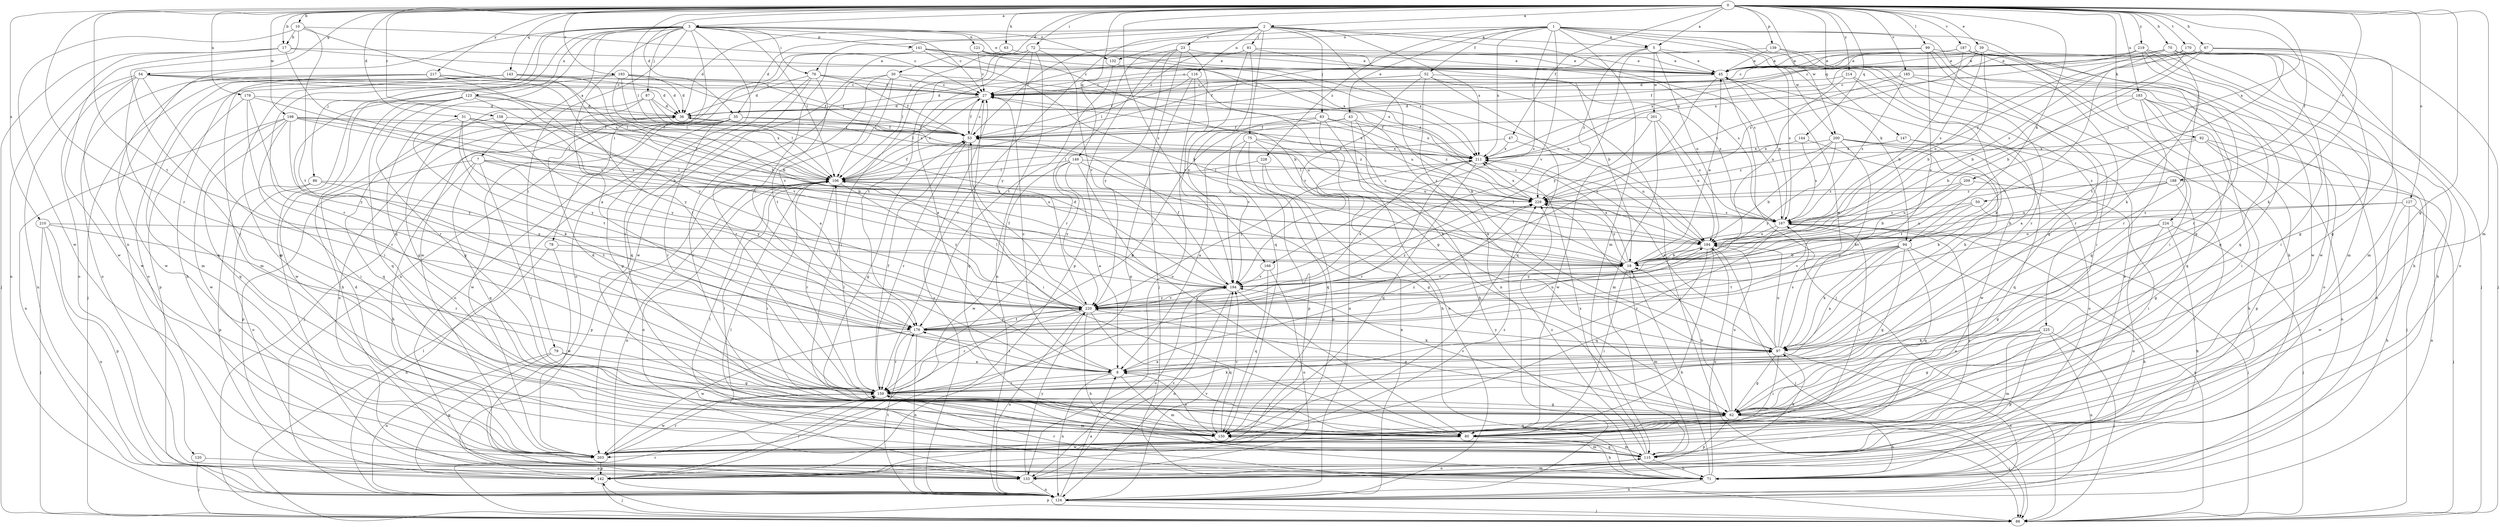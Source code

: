 strict digraph  {
0;
1;
2;
3;
5;
7;
8;
10;
17;
18;
23;
27;
30;
31;
35;
36;
39;
43;
45;
47;
50;
52;
53;
54;
62;
63;
67;
70;
71;
72;
75;
76;
78;
79;
80;
81;
83;
86;
87;
88;
92;
94;
97;
99;
106;
115;
116;
120;
121;
123;
124;
127;
132;
133;
139;
141;
142;
143;
144;
147;
149;
150;
158;
159;
166;
167;
170;
176;
178;
183;
184;
185;
187;
188;
193;
194;
198;
200;
201;
203;
209;
210;
211;
214;
217;
219;
220;
224;
225;
228;
229;
0 -> 2  [label=a];
0 -> 3  [label=a];
0 -> 5  [label=a];
0 -> 10  [label=b];
0 -> 17  [label=b];
0 -> 30  [label=d];
0 -> 31  [label=d];
0 -> 35  [label=d];
0 -> 39  [label=e];
0 -> 47  [label=f];
0 -> 50  [label=f];
0 -> 54  [label=g];
0 -> 62  [label=g];
0 -> 63  [label=h];
0 -> 67  [label=h];
0 -> 70  [label=h];
0 -> 72  [label=i];
0 -> 92  [label=k];
0 -> 94  [label=k];
0 -> 99  [label=l];
0 -> 106  [label=l];
0 -> 115  [label=m];
0 -> 127  [label=o];
0 -> 139  [label=p];
0 -> 143  [label=q];
0 -> 144  [label=q];
0 -> 147  [label=q];
0 -> 149  [label=q];
0 -> 158  [label=r];
0 -> 159  [label=r];
0 -> 166  [label=s];
0 -> 170  [label=t];
0 -> 176  [label=t];
0 -> 178  [label=u];
0 -> 183  [label=u];
0 -> 185  [label=v];
0 -> 187  [label=v];
0 -> 188  [label=v];
0 -> 193  [label=v];
0 -> 198  [label=w];
0 -> 200  [label=w];
0 -> 209  [label=x];
0 -> 210  [label=x];
0 -> 214  [label=y];
0 -> 217  [label=y];
0 -> 219  [label=y];
1 -> 5  [label=a];
1 -> 43  [label=e];
1 -> 52  [label=f];
1 -> 53  [label=f];
1 -> 71  [label=h];
1 -> 94  [label=k];
1 -> 115  [label=m];
1 -> 132  [label=o];
1 -> 166  [label=s];
1 -> 194  [label=v];
1 -> 200  [label=w];
1 -> 211  [label=x];
1 -> 224  [label=z];
1 -> 225  [label=z];
1 -> 228  [label=z];
2 -> 5  [label=a];
2 -> 23  [label=c];
2 -> 35  [label=d];
2 -> 36  [label=d];
2 -> 75  [label=i];
2 -> 76  [label=i];
2 -> 81  [label=j];
2 -> 83  [label=j];
2 -> 97  [label=k];
2 -> 116  [label=n];
2 -> 159  [label=r];
2 -> 167  [label=s];
2 -> 211  [label=x];
3 -> 7  [label=a];
3 -> 8  [label=a];
3 -> 27  [label=c];
3 -> 45  [label=e];
3 -> 76  [label=i];
3 -> 78  [label=i];
3 -> 79  [label=i];
3 -> 80  [label=i];
3 -> 86  [label=j];
3 -> 87  [label=j];
3 -> 106  [label=l];
3 -> 120  [label=n];
3 -> 121  [label=n];
3 -> 123  [label=n];
3 -> 132  [label=o];
3 -> 133  [label=o];
3 -> 141  [label=p];
3 -> 150  [label=q];
3 -> 159  [label=r];
5 -> 45  [label=e];
5 -> 167  [label=s];
5 -> 184  [label=u];
5 -> 201  [label=w];
5 -> 220  [label=y];
5 -> 229  [label=z];
7 -> 71  [label=h];
7 -> 80  [label=i];
7 -> 106  [label=l];
7 -> 142  [label=p];
7 -> 150  [label=q];
7 -> 184  [label=u];
7 -> 220  [label=y];
8 -> 27  [label=c];
8 -> 80  [label=i];
8 -> 115  [label=m];
8 -> 124  [label=n];
8 -> 159  [label=r];
8 -> 176  [label=t];
8 -> 229  [label=z];
10 -> 17  [label=b];
10 -> 27  [label=c];
10 -> 80  [label=i];
10 -> 167  [label=s];
10 -> 176  [label=t];
10 -> 203  [label=w];
17 -> 45  [label=e];
17 -> 88  [label=j];
17 -> 124  [label=n];
17 -> 194  [label=v];
17 -> 203  [label=w];
17 -> 211  [label=x];
18 -> 27  [label=c];
18 -> 45  [label=e];
18 -> 80  [label=i];
18 -> 115  [label=m];
18 -> 194  [label=v];
18 -> 211  [label=x];
18 -> 229  [label=z];
23 -> 45  [label=e];
23 -> 88  [label=j];
23 -> 142  [label=p];
23 -> 159  [label=r];
23 -> 194  [label=v];
23 -> 220  [label=y];
27 -> 36  [label=d];
27 -> 53  [label=f];
27 -> 106  [label=l];
27 -> 150  [label=q];
30 -> 8  [label=a];
30 -> 27  [label=c];
30 -> 80  [label=i];
30 -> 106  [label=l];
30 -> 159  [label=r];
30 -> 184  [label=u];
31 -> 18  [label=b];
31 -> 53  [label=f];
31 -> 97  [label=k];
31 -> 106  [label=l];
31 -> 176  [label=t];
31 -> 220  [label=y];
35 -> 53  [label=f];
35 -> 62  [label=g];
35 -> 88  [label=j];
35 -> 133  [label=o];
35 -> 159  [label=r];
35 -> 203  [label=w];
35 -> 211  [label=x];
35 -> 229  [label=z];
36 -> 53  [label=f];
36 -> 133  [label=o];
39 -> 18  [label=b];
39 -> 45  [label=e];
39 -> 159  [label=r];
39 -> 167  [label=s];
39 -> 211  [label=x];
39 -> 229  [label=z];
43 -> 53  [label=f];
43 -> 71  [label=h];
43 -> 97  [label=k];
43 -> 124  [label=n];
43 -> 194  [label=v];
45 -> 27  [label=c];
45 -> 88  [label=j];
45 -> 220  [label=y];
47 -> 106  [label=l];
47 -> 184  [label=u];
47 -> 211  [label=x];
50 -> 80  [label=i];
50 -> 167  [label=s];
50 -> 184  [label=u];
50 -> 220  [label=y];
52 -> 27  [label=c];
52 -> 36  [label=d];
52 -> 88  [label=j];
52 -> 124  [label=n];
52 -> 150  [label=q];
52 -> 167  [label=s];
52 -> 194  [label=v];
53 -> 27  [label=c];
53 -> 62  [label=g];
53 -> 80  [label=i];
53 -> 159  [label=r];
53 -> 211  [label=x];
54 -> 27  [label=c];
54 -> 36  [label=d];
54 -> 80  [label=i];
54 -> 124  [label=n];
54 -> 133  [label=o];
54 -> 150  [label=q];
54 -> 203  [label=w];
54 -> 229  [label=z];
62 -> 18  [label=b];
62 -> 71  [label=h];
62 -> 80  [label=i];
62 -> 88  [label=j];
62 -> 142  [label=p];
62 -> 150  [label=q];
62 -> 184  [label=u];
62 -> 194  [label=v];
63 -> 45  [label=e];
63 -> 203  [label=w];
67 -> 18  [label=b];
67 -> 27  [label=c];
67 -> 45  [label=e];
67 -> 62  [label=g];
67 -> 88  [label=j];
67 -> 97  [label=k];
67 -> 211  [label=x];
67 -> 229  [label=z];
70 -> 45  [label=e];
70 -> 53  [label=f];
70 -> 88  [label=j];
70 -> 97  [label=k];
70 -> 115  [label=m];
70 -> 176  [label=t];
70 -> 184  [label=u];
70 -> 203  [label=w];
71 -> 18  [label=b];
71 -> 45  [label=e];
71 -> 106  [label=l];
71 -> 124  [label=n];
71 -> 159  [label=r];
71 -> 184  [label=u];
72 -> 8  [label=a];
72 -> 45  [label=e];
72 -> 80  [label=i];
72 -> 106  [label=l];
72 -> 124  [label=n];
72 -> 176  [label=t];
72 -> 194  [label=v];
72 -> 220  [label=y];
75 -> 8  [label=a];
75 -> 71  [label=h];
75 -> 142  [label=p];
75 -> 150  [label=q];
75 -> 184  [label=u];
75 -> 211  [label=x];
76 -> 27  [label=c];
76 -> 36  [label=d];
76 -> 53  [label=f];
76 -> 133  [label=o];
76 -> 150  [label=q];
76 -> 176  [label=t];
76 -> 211  [label=x];
78 -> 18  [label=b];
78 -> 124  [label=n];
78 -> 203  [label=w];
79 -> 8  [label=a];
79 -> 62  [label=g];
79 -> 124  [label=n];
79 -> 142  [label=p];
80 -> 71  [label=h];
80 -> 115  [label=m];
80 -> 203  [label=w];
81 -> 18  [label=b];
81 -> 27  [label=c];
81 -> 45  [label=e];
81 -> 106  [label=l];
81 -> 150  [label=q];
81 -> 194  [label=v];
83 -> 53  [label=f];
83 -> 97  [label=k];
83 -> 124  [label=n];
83 -> 159  [label=r];
83 -> 211  [label=x];
83 -> 229  [label=z];
86 -> 133  [label=o];
86 -> 142  [label=p];
86 -> 176  [label=t];
86 -> 229  [label=z];
87 -> 36  [label=d];
87 -> 62  [label=g];
87 -> 106  [label=l];
87 -> 176  [label=t];
87 -> 184  [label=u];
88 -> 106  [label=l];
88 -> 142  [label=p];
88 -> 159  [label=r];
88 -> 167  [label=s];
92 -> 88  [label=j];
92 -> 124  [label=n];
92 -> 142  [label=p];
92 -> 176  [label=t];
92 -> 211  [label=x];
94 -> 8  [label=a];
94 -> 18  [label=b];
94 -> 62  [label=g];
94 -> 71  [label=h];
94 -> 97  [label=k];
94 -> 150  [label=q];
94 -> 176  [label=t];
94 -> 194  [label=v];
97 -> 8  [label=a];
97 -> 45  [label=e];
97 -> 62  [label=g];
97 -> 80  [label=i];
97 -> 124  [label=n];
97 -> 167  [label=s];
97 -> 184  [label=u];
97 -> 211  [label=x];
97 -> 220  [label=y];
97 -> 229  [label=z];
99 -> 27  [label=c];
99 -> 45  [label=e];
99 -> 62  [label=g];
99 -> 80  [label=i];
99 -> 194  [label=v];
99 -> 203  [label=w];
106 -> 27  [label=c];
106 -> 53  [label=f];
106 -> 80  [label=i];
106 -> 124  [label=n];
106 -> 133  [label=o];
106 -> 142  [label=p];
106 -> 159  [label=r];
106 -> 220  [label=y];
106 -> 229  [label=z];
115 -> 71  [label=h];
115 -> 97  [label=k];
115 -> 106  [label=l];
115 -> 133  [label=o];
115 -> 150  [label=q];
115 -> 167  [label=s];
115 -> 211  [label=x];
115 -> 229  [label=z];
116 -> 27  [label=c];
116 -> 53  [label=f];
116 -> 62  [label=g];
116 -> 133  [label=o];
116 -> 142  [label=p];
120 -> 88  [label=j];
120 -> 133  [label=o];
121 -> 18  [label=b];
121 -> 27  [label=c];
121 -> 45  [label=e];
121 -> 167  [label=s];
123 -> 36  [label=d];
123 -> 62  [label=g];
123 -> 71  [label=h];
123 -> 150  [label=q];
123 -> 194  [label=v];
123 -> 203  [label=w];
123 -> 220  [label=y];
124 -> 8  [label=a];
124 -> 27  [label=c];
124 -> 88  [label=j];
124 -> 176  [label=t];
124 -> 194  [label=v];
127 -> 71  [label=h];
127 -> 88  [label=j];
127 -> 167  [label=s];
127 -> 194  [label=v];
127 -> 203  [label=w];
132 -> 176  [label=t];
132 -> 184  [label=u];
133 -> 115  [label=m];
133 -> 124  [label=n];
133 -> 194  [label=v];
133 -> 220  [label=y];
139 -> 45  [label=e];
139 -> 53  [label=f];
139 -> 80  [label=i];
139 -> 159  [label=r];
141 -> 18  [label=b];
141 -> 45  [label=e];
141 -> 124  [label=n];
141 -> 176  [label=t];
141 -> 203  [label=w];
141 -> 211  [label=x];
141 -> 229  [label=z];
142 -> 88  [label=j];
142 -> 159  [label=r];
143 -> 18  [label=b];
143 -> 27  [label=c];
143 -> 36  [label=d];
143 -> 53  [label=f];
143 -> 71  [label=h];
143 -> 88  [label=j];
143 -> 133  [label=o];
143 -> 150  [label=q];
144 -> 97  [label=k];
144 -> 167  [label=s];
144 -> 211  [label=x];
147 -> 97  [label=k];
147 -> 150  [label=q];
147 -> 211  [label=x];
149 -> 8  [label=a];
149 -> 62  [label=g];
149 -> 80  [label=i];
149 -> 106  [label=l];
149 -> 203  [label=w];
149 -> 220  [label=y];
149 -> 229  [label=z];
150 -> 8  [label=a];
150 -> 106  [label=l];
150 -> 115  [label=m];
150 -> 194  [label=v];
158 -> 53  [label=f];
158 -> 150  [label=q];
158 -> 220  [label=y];
159 -> 36  [label=d];
159 -> 53  [label=f];
159 -> 62  [label=g];
159 -> 97  [label=k];
159 -> 106  [label=l];
159 -> 115  [label=m];
159 -> 203  [label=w];
166 -> 133  [label=o];
166 -> 150  [label=q];
166 -> 194  [label=v];
167 -> 45  [label=e];
167 -> 80  [label=i];
167 -> 88  [label=j];
167 -> 106  [label=l];
167 -> 159  [label=r];
167 -> 184  [label=u];
170 -> 18  [label=b];
170 -> 45  [label=e];
170 -> 62  [label=g];
170 -> 133  [label=o];
170 -> 167  [label=s];
170 -> 176  [label=t];
176 -> 97  [label=k];
176 -> 124  [label=n];
176 -> 159  [label=r];
176 -> 184  [label=u];
176 -> 203  [label=w];
176 -> 220  [label=y];
178 -> 18  [label=b];
178 -> 36  [label=d];
178 -> 142  [label=p];
178 -> 159  [label=r];
178 -> 220  [label=y];
183 -> 18  [label=b];
183 -> 36  [label=d];
183 -> 62  [label=g];
183 -> 80  [label=i];
183 -> 124  [label=n];
183 -> 133  [label=o];
183 -> 150  [label=q];
184 -> 18  [label=b];
184 -> 27  [label=c];
184 -> 80  [label=i];
184 -> 88  [label=j];
184 -> 150  [label=q];
184 -> 220  [label=y];
185 -> 27  [label=c];
185 -> 62  [label=g];
185 -> 71  [label=h];
185 -> 167  [label=s];
185 -> 229  [label=z];
187 -> 18  [label=b];
187 -> 27  [label=c];
187 -> 36  [label=d];
187 -> 45  [label=e];
187 -> 62  [label=g];
187 -> 150  [label=q];
187 -> 159  [label=r];
188 -> 18  [label=b];
188 -> 62  [label=g];
188 -> 124  [label=n];
188 -> 184  [label=u];
188 -> 229  [label=z];
193 -> 18  [label=b];
193 -> 27  [label=c];
193 -> 36  [label=d];
193 -> 53  [label=f];
193 -> 106  [label=l];
193 -> 115  [label=m];
193 -> 159  [label=r];
194 -> 36  [label=d];
194 -> 53  [label=f];
194 -> 80  [label=i];
194 -> 124  [label=n];
194 -> 133  [label=o];
194 -> 220  [label=y];
198 -> 53  [label=f];
198 -> 80  [label=i];
198 -> 106  [label=l];
198 -> 124  [label=n];
198 -> 150  [label=q];
198 -> 167  [label=s];
198 -> 203  [label=w];
198 -> 211  [label=x];
198 -> 220  [label=y];
200 -> 18  [label=b];
200 -> 71  [label=h];
200 -> 97  [label=k];
200 -> 133  [label=o];
200 -> 203  [label=w];
200 -> 211  [label=x];
200 -> 220  [label=y];
200 -> 229  [label=z];
201 -> 53  [label=f];
201 -> 115  [label=m];
201 -> 167  [label=s];
201 -> 184  [label=u];
201 -> 203  [label=w];
203 -> 36  [label=d];
203 -> 142  [label=p];
203 -> 159  [label=r];
203 -> 229  [label=z];
209 -> 18  [label=b];
209 -> 80  [label=i];
209 -> 184  [label=u];
209 -> 229  [label=z];
210 -> 88  [label=j];
210 -> 124  [label=n];
210 -> 142  [label=p];
210 -> 159  [label=r];
210 -> 184  [label=u];
211 -> 106  [label=l];
211 -> 150  [label=q];
211 -> 159  [label=r];
211 -> 220  [label=y];
214 -> 8  [label=a];
214 -> 27  [label=c];
214 -> 97  [label=k];
214 -> 184  [label=u];
217 -> 27  [label=c];
217 -> 106  [label=l];
217 -> 115  [label=m];
217 -> 133  [label=o];
217 -> 194  [label=v];
217 -> 203  [label=w];
217 -> 220  [label=y];
219 -> 45  [label=e];
219 -> 71  [label=h];
219 -> 80  [label=i];
219 -> 115  [label=m];
219 -> 159  [label=r];
219 -> 211  [label=x];
220 -> 53  [label=f];
220 -> 62  [label=g];
220 -> 71  [label=h];
220 -> 106  [label=l];
220 -> 124  [label=n];
220 -> 150  [label=q];
220 -> 159  [label=r];
220 -> 176  [label=t];
220 -> 194  [label=v];
220 -> 211  [label=x];
220 -> 229  [label=z];
224 -> 62  [label=g];
224 -> 71  [label=h];
224 -> 88  [label=j];
224 -> 133  [label=o];
224 -> 184  [label=u];
225 -> 8  [label=a];
225 -> 62  [label=g];
225 -> 88  [label=j];
225 -> 97  [label=k];
225 -> 115  [label=m];
225 -> 124  [label=n];
225 -> 142  [label=p];
228 -> 106  [label=l];
228 -> 124  [label=n];
228 -> 142  [label=p];
229 -> 167  [label=s];
229 -> 211  [label=x];
}
